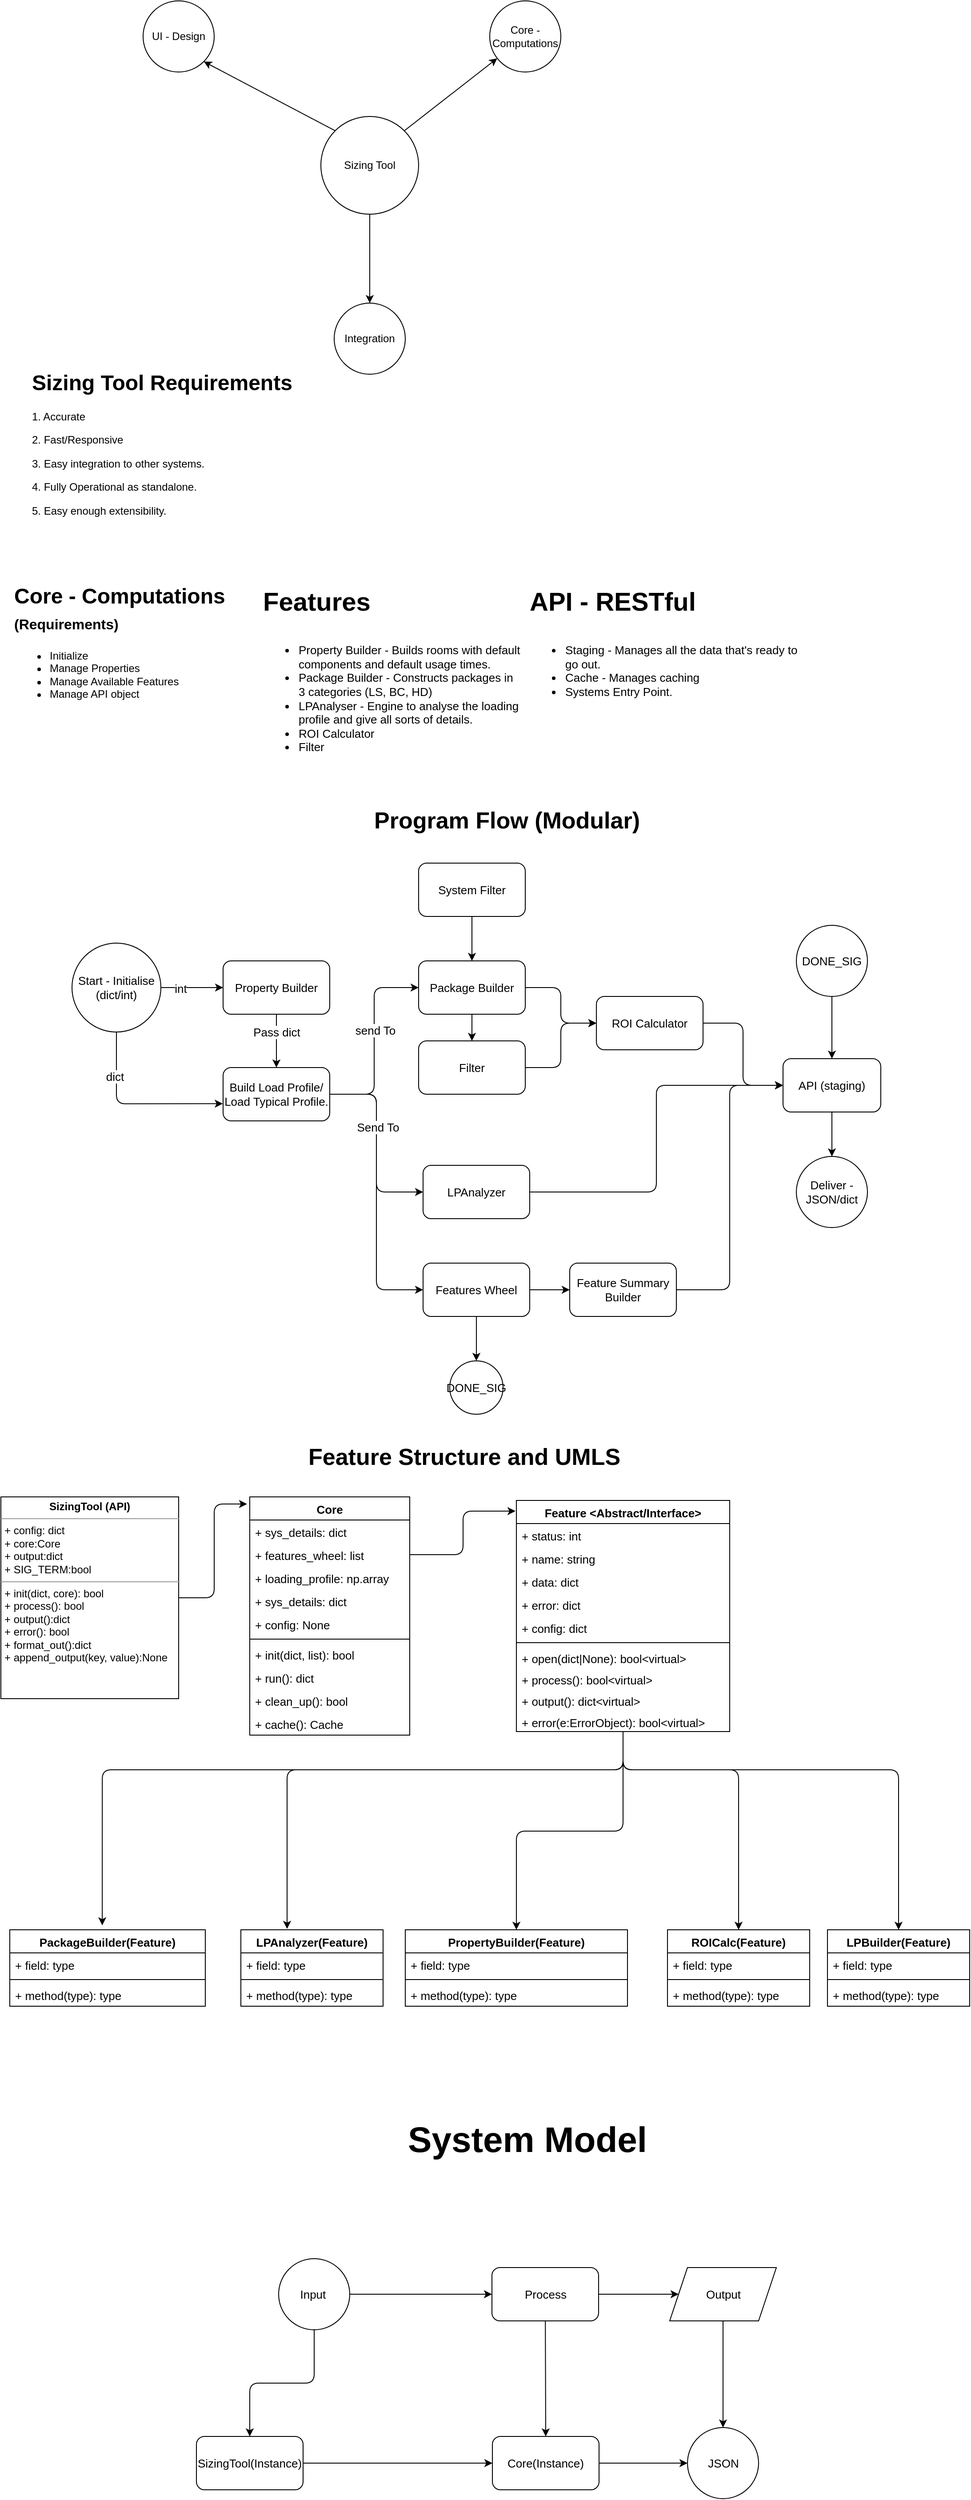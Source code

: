 <mxfile>
    <diagram id="0gC9hdpC3Vi6iD3xvtct" name="Page-1">
        <mxGraphModel dx="1204" dy="593" grid="1" gridSize="10" guides="1" tooltips="1" connect="1" arrows="1" fold="1" page="1" pageScale="1" pageWidth="1100" pageHeight="850" math="0" shadow="0">
            <root>
                <mxCell id="0"/>
                <mxCell id="1" parent="0"/>
                <mxCell id="5" style="edgeStyle=none;html=1;exitX=1;exitY=0;exitDx=0;exitDy=0;" parent="1" source="2" target="4" edge="1">
                    <mxGeometry relative="1" as="geometry"/>
                </mxCell>
                <mxCell id="6" style="edgeStyle=none;html=1;exitX=0;exitY=0;exitDx=0;exitDy=0;entryX=1;entryY=1;entryDx=0;entryDy=0;" parent="1" source="2" target="3" edge="1">
                    <mxGeometry relative="1" as="geometry"/>
                </mxCell>
                <mxCell id="9" style="edgeStyle=none;html=1;exitX=0.5;exitY=1;exitDx=0;exitDy=0;entryX=0.5;entryY=0;entryDx=0;entryDy=0;" parent="1" source="2" target="7" edge="1">
                    <mxGeometry relative="1" as="geometry"/>
                </mxCell>
                <mxCell id="2" value="Sizing Tool" style="ellipse;whiteSpace=wrap;html=1;aspect=fixed;" parent="1" vertex="1">
                    <mxGeometry x="370" y="330" width="110" height="110" as="geometry"/>
                </mxCell>
                <mxCell id="3" value="UI - Design" style="ellipse;whiteSpace=wrap;html=1;aspect=fixed;" parent="1" vertex="1">
                    <mxGeometry x="170" y="200" width="80" height="80" as="geometry"/>
                </mxCell>
                <mxCell id="4" value="Core - Computations" style="ellipse;whiteSpace=wrap;html=1;aspect=fixed;" parent="1" vertex="1">
                    <mxGeometry x="560" y="200" width="80" height="80" as="geometry"/>
                </mxCell>
                <mxCell id="7" value="Integration" style="ellipse;whiteSpace=wrap;html=1;aspect=fixed;" parent="1" vertex="1">
                    <mxGeometry x="385" y="540" width="80" height="80" as="geometry"/>
                </mxCell>
                <mxCell id="10" value="&lt;h1&gt;Sizing Tool Requirements&lt;/h1&gt;&lt;p&gt;1. Accurate&lt;/p&gt;&lt;p&gt;2. Fast/Responsive&lt;/p&gt;&lt;p&gt;3. Easy integration to other systems.&lt;/p&gt;&lt;p&gt;4. Fully Operational as standalone.&lt;/p&gt;&lt;p&gt;5. Easy enough extensibility.&lt;/p&gt;" style="text;html=1;strokeColor=none;fillColor=none;spacing=5;spacingTop=-20;whiteSpace=wrap;overflow=hidden;rounded=0;" parent="1" vertex="1">
                    <mxGeometry x="40" y="610" width="310" height="180" as="geometry"/>
                </mxCell>
                <mxCell id="11" value="&lt;h1&gt;Core - Computations &lt;font style=&quot;font-size: 16px&quot;&gt;(Requirements)&lt;/font&gt;&lt;/h1&gt;&lt;p&gt;&lt;/p&gt;&lt;ul&gt;&lt;li&gt;Initialize&amp;nbsp;&lt;/li&gt;&lt;li&gt;Manage Properties&lt;/li&gt;&lt;li&gt;Manage Available Features&lt;/li&gt;&lt;li&gt;Manage API object&lt;/li&gt;&lt;/ul&gt;&lt;p&gt;&lt;/p&gt;" style="text;html=1;strokeColor=none;fillColor=none;spacing=5;spacingTop=-20;whiteSpace=wrap;overflow=hidden;rounded=0;" parent="1" vertex="1">
                    <mxGeometry x="20" y="850" width="290" height="230" as="geometry"/>
                </mxCell>
                <mxCell id="12" value="&lt;h1 style=&quot;font-size: 29px&quot;&gt;&lt;font style=&quot;font-size: 29px&quot;&gt;Features&lt;/font&gt;&lt;/h1&gt;&lt;p style=&quot;font-size: 29px&quot;&gt;&lt;/p&gt;&lt;ul style=&quot;font-size: 13px&quot;&gt;&lt;li&gt;&lt;font style=&quot;font-size: 13px&quot;&gt;Property Builder - Builds rooms with default components and default usage times.&lt;/font&gt;&lt;/li&gt;&lt;li&gt;&lt;font style=&quot;font-size: 13px&quot;&gt;Package Builder - Constructs packages in 3 categories (LS, BC, HD)&lt;/font&gt;&lt;/li&gt;&lt;li&gt;LPAnalyser - Engine to analyse the loading profile and give all sorts of details.&lt;/li&gt;&lt;li&gt;ROI Calculator&lt;/li&gt;&lt;li&gt;Filter&lt;/li&gt;&lt;/ul&gt;&lt;p&gt;&lt;/p&gt;" style="text;html=1;strokeColor=none;fillColor=none;spacing=5;spacingTop=-20;whiteSpace=wrap;overflow=hidden;rounded=0;fontSize=16;" parent="1" vertex="1">
                    <mxGeometry x="300" y="850" width="300" height="240" as="geometry"/>
                </mxCell>
                <mxCell id="13" value="&lt;h1 style=&quot;font-size: 29px&quot;&gt;API - RESTful&lt;/h1&gt;&lt;p style=&quot;font-size: 29px&quot;&gt;&lt;/p&gt;&lt;ul style=&quot;font-size: 13px&quot;&gt;&lt;li&gt;Staging - Manages all the data that's ready to go out.&lt;/li&gt;&lt;li&gt;Cache - Manages caching&lt;/li&gt;&lt;li&gt;Systems Entry Point.&lt;/li&gt;&lt;/ul&gt;&lt;p&gt;&lt;/p&gt;" style="text;html=1;strokeColor=none;fillColor=none;spacing=5;spacingTop=-20;whiteSpace=wrap;overflow=hidden;rounded=0;fontSize=16;" parent="1" vertex="1">
                    <mxGeometry x="600" y="850" width="320" height="240" as="geometry"/>
                </mxCell>
                <mxCell id="15" value="&lt;h1&gt;Program Flow (Modular)&lt;/h1&gt;&lt;div&gt;&lt;br&gt;&lt;/div&gt;" style="text;html=1;strokeColor=none;fillColor=none;spacing=5;spacingTop=-20;whiteSpace=wrap;overflow=hidden;rounded=0;labelBackgroundColor=none;fontSize=13;" parent="1" vertex="1">
                    <mxGeometry x="425" y="1100" width="350" height="40" as="geometry"/>
                </mxCell>
                <mxCell id="27" value="" style="edgeStyle=none;html=1;fontSize=13;" parent="1" source="16" target="23" edge="1">
                    <mxGeometry relative="1" as="geometry"/>
                </mxCell>
                <mxCell id="32" value="int" style="edgeLabel;html=1;align=center;verticalAlign=middle;resizable=0;points=[];fontSize=13;" parent="27" vertex="1" connectable="0">
                    <mxGeometry x="-0.389" y="-1" relative="1" as="geometry">
                        <mxPoint as="offset"/>
                    </mxGeometry>
                </mxCell>
                <mxCell id="31" style="edgeStyle=orthogonalEdgeStyle;html=1;exitX=0.5;exitY=1;exitDx=0;exitDy=0;entryX=-0.003;entryY=0.678;entryDx=0;entryDy=0;entryPerimeter=0;fontSize=13;" parent="1" source="16" target="18" edge="1">
                    <mxGeometry relative="1" as="geometry"/>
                </mxCell>
                <mxCell id="33" value="dict" style="edgeLabel;html=1;align=center;verticalAlign=middle;resizable=0;points=[];fontSize=13;" parent="31" vertex="1" connectable="0">
                    <mxGeometry x="-0.505" y="-2" relative="1" as="geometry">
                        <mxPoint as="offset"/>
                    </mxGeometry>
                </mxCell>
                <mxCell id="16" value="Start - Initialise&lt;br&gt;(dict/int)" style="ellipse;whiteSpace=wrap;html=1;aspect=fixed;labelBackgroundColor=none;fontSize=13;" parent="1" vertex="1">
                    <mxGeometry x="90" y="1260" width="100" height="100" as="geometry"/>
                </mxCell>
                <mxCell id="34" style="edgeStyle=orthogonalEdgeStyle;html=1;entryX=0;entryY=0.5;entryDx=0;entryDy=0;fontSize=13;" parent="1" source="18" target="20" edge="1">
                    <mxGeometry relative="1" as="geometry"/>
                </mxCell>
                <mxCell id="35" value="send To" style="edgeLabel;html=1;align=center;verticalAlign=middle;resizable=0;points=[];fontSize=13;" parent="34" vertex="1" connectable="0">
                    <mxGeometry x="0.11" y="-1" relative="1" as="geometry">
                        <mxPoint as="offset"/>
                    </mxGeometry>
                </mxCell>
                <mxCell id="42" style="edgeStyle=orthogonalEdgeStyle;html=1;exitX=1;exitY=0.5;exitDx=0;exitDy=0;entryX=0;entryY=0.5;entryDx=0;entryDy=0;fontSize=13;" parent="1" source="18" target="36" edge="1">
                    <mxGeometry relative="1" as="geometry"/>
                </mxCell>
                <mxCell id="76" style="edgeStyle=orthogonalEdgeStyle;html=1;entryX=0;entryY=0.5;entryDx=0;entryDy=0;fontSize=13;" parent="1" source="18" target="74" edge="1">
                    <mxGeometry relative="1" as="geometry"/>
                </mxCell>
                <mxCell id="77" value="Send To" style="edgeLabel;html=1;align=center;verticalAlign=middle;resizable=0;points=[];fontSize=13;" parent="76" vertex="1" connectable="0">
                    <mxGeometry x="-0.448" y="1" relative="1" as="geometry">
                        <mxPoint as="offset"/>
                    </mxGeometry>
                </mxCell>
                <mxCell id="18" value="Build Load Profile/ Load Typical Profile." style="rounded=1;whiteSpace=wrap;html=1;labelBackgroundColor=none;fontSize=13;" parent="1" vertex="1">
                    <mxGeometry x="260" y="1400" width="120" height="60" as="geometry"/>
                </mxCell>
                <mxCell id="45" value="" style="edgeStyle=none;html=1;fontSize=13;" parent="1" source="20" target="43" edge="1">
                    <mxGeometry relative="1" as="geometry"/>
                </mxCell>
                <mxCell id="47" style="edgeStyle=orthogonalEdgeStyle;html=1;exitX=1;exitY=0.5;exitDx=0;exitDy=0;entryX=0;entryY=0.5;entryDx=0;entryDy=0;fontSize=13;" parent="1" source="20" target="46" edge="1">
                    <mxGeometry relative="1" as="geometry"/>
                </mxCell>
                <mxCell id="20" value="Package Builder" style="rounded=1;whiteSpace=wrap;html=1;labelBackgroundColor=none;fontSize=13;" parent="1" vertex="1">
                    <mxGeometry x="480" y="1280" width="120" height="60" as="geometry"/>
                </mxCell>
                <mxCell id="28" value="" style="edgeStyle=none;html=1;fontSize=13;" parent="1" source="23" target="18" edge="1">
                    <mxGeometry relative="1" as="geometry"/>
                </mxCell>
                <mxCell id="29" value="Pass dict" style="edgeLabel;html=1;align=center;verticalAlign=middle;resizable=0;points=[];fontSize=13;" parent="28" vertex="1" connectable="0">
                    <mxGeometry x="-0.449" y="-1" relative="1" as="geometry">
                        <mxPoint x="1" y="3" as="offset"/>
                    </mxGeometry>
                </mxCell>
                <mxCell id="23" value="Property Builder" style="rounded=1;whiteSpace=wrap;html=1;labelBackgroundColor=none;fontSize=13;" parent="1" vertex="1">
                    <mxGeometry x="260" y="1280" width="120" height="60" as="geometry"/>
                </mxCell>
                <mxCell id="50" style="edgeStyle=orthogonalEdgeStyle;html=1;entryX=0;entryY=0.5;entryDx=0;entryDy=0;fontSize=13;" parent="1" source="36" target="49" edge="1">
                    <mxGeometry relative="1" as="geometry"/>
                </mxCell>
                <mxCell id="36" value="LPAnalyzer" style="rounded=1;whiteSpace=wrap;html=1;labelBackgroundColor=none;fontSize=13;" parent="1" vertex="1">
                    <mxGeometry x="485" y="1510" width="120" height="60" as="geometry"/>
                </mxCell>
                <mxCell id="48" style="edgeStyle=orthogonalEdgeStyle;html=1;exitX=1;exitY=0.5;exitDx=0;exitDy=0;fontSize=13;" parent="1" source="43" target="46" edge="1">
                    <mxGeometry relative="1" as="geometry"/>
                </mxCell>
                <mxCell id="43" value="Filter" style="rounded=1;whiteSpace=wrap;html=1;labelBackgroundColor=none;fontSize=13;" parent="1" vertex="1">
                    <mxGeometry x="480" y="1370" width="120" height="60" as="geometry"/>
                </mxCell>
                <mxCell id="51" style="edgeStyle=orthogonalEdgeStyle;html=1;entryX=0;entryY=0.5;entryDx=0;entryDy=0;fontSize=13;" parent="1" source="46" target="49" edge="1">
                    <mxGeometry relative="1" as="geometry"/>
                </mxCell>
                <mxCell id="46" value="ROI Calculator" style="rounded=1;whiteSpace=wrap;html=1;labelBackgroundColor=none;fontSize=13;" parent="1" vertex="1">
                    <mxGeometry x="680" y="1320" width="120" height="60" as="geometry"/>
                </mxCell>
                <mxCell id="53" value="" style="edgeStyle=none;html=1;fontSize=13;" parent="1" source="49" target="52" edge="1">
                    <mxGeometry relative="1" as="geometry"/>
                </mxCell>
                <mxCell id="49" value="API (staging)" style="rounded=1;whiteSpace=wrap;html=1;labelBackgroundColor=none;fontSize=13;" parent="1" vertex="1">
                    <mxGeometry x="890" y="1390" width="110" height="60" as="geometry"/>
                </mxCell>
                <mxCell id="52" value="Deliver - JSON/dict" style="ellipse;whiteSpace=wrap;html=1;aspect=fixed;labelBackgroundColor=none;fontSize=13;" parent="1" vertex="1">
                    <mxGeometry x="905" y="1500" width="80" height="80" as="geometry"/>
                </mxCell>
                <mxCell id="84" value="" style="edgeStyle=none;html=1;fontSize=13;" parent="1" source="56" target="20" edge="1">
                    <mxGeometry relative="1" as="geometry"/>
                </mxCell>
                <mxCell id="56" value="System Filter" style="rounded=1;whiteSpace=wrap;html=1;labelBackgroundColor=none;fontSize=13;" parent="1" vertex="1">
                    <mxGeometry x="480" y="1170" width="120" height="60" as="geometry"/>
                </mxCell>
                <mxCell id="62" value="&lt;span style=&quot;white-space: pre&quot;&gt;&#9;&lt;/span&gt;&lt;h1&gt;Feature Structure and UMLS&lt;/h1&gt;" style="text;html=1;strokeColor=none;fillColor=none;spacing=5;spacingTop=-20;whiteSpace=wrap;overflow=hidden;rounded=0;labelBackgroundColor=none;fontSize=13;" parent="1" vertex="1">
                    <mxGeometry x="351" y="1800" width="399" height="60" as="geometry"/>
                </mxCell>
                <mxCell id="63" value="Feature &lt;Abstract/Interface&gt;" style="swimlane;fontStyle=1;align=center;verticalAlign=top;childLayout=stackLayout;horizontal=1;startSize=26;horizontalStack=0;resizeParent=1;resizeParentMax=0;resizeLast=0;collapsible=1;marginBottom=0;labelBackgroundColor=none;fontSize=13;" parent="1" vertex="1">
                    <mxGeometry x="590" y="1887" width="240" height="260" as="geometry"/>
                </mxCell>
                <mxCell id="67" value="+ status: int" style="text;strokeColor=none;fillColor=none;align=left;verticalAlign=top;spacingLeft=4;spacingRight=4;overflow=hidden;rotatable=0;points=[[0,0.5],[1,0.5]];portConstraint=eastwest;labelBackgroundColor=none;fontSize=13;" parent="63" vertex="1">
                    <mxGeometry y="26" width="240" height="26" as="geometry"/>
                </mxCell>
                <mxCell id="73" value="+ name: string" style="text;strokeColor=none;fillColor=none;align=left;verticalAlign=top;spacingLeft=4;spacingRight=4;overflow=hidden;rotatable=0;points=[[0,0.5],[1,0.5]];portConstraint=eastwest;labelBackgroundColor=none;fontSize=13;" parent="63" vertex="1">
                    <mxGeometry y="52" width="240" height="26" as="geometry"/>
                </mxCell>
                <mxCell id="71" value="+ data: dict" style="text;strokeColor=none;fillColor=none;align=left;verticalAlign=top;spacingLeft=4;spacingRight=4;overflow=hidden;rotatable=0;points=[[0,0.5],[1,0.5]];portConstraint=eastwest;labelBackgroundColor=none;fontSize=13;" parent="63" vertex="1">
                    <mxGeometry y="78" width="240" height="26" as="geometry"/>
                </mxCell>
                <mxCell id="72" value="+ error: dict" style="text;strokeColor=none;fillColor=none;align=left;verticalAlign=top;spacingLeft=4;spacingRight=4;overflow=hidden;rotatable=0;points=[[0,0.5],[1,0.5]];portConstraint=eastwest;labelBackgroundColor=none;fontSize=13;" parent="63" vertex="1">
                    <mxGeometry y="104" width="240" height="26" as="geometry"/>
                </mxCell>
                <mxCell id="99" value="+ config: dict" style="text;strokeColor=none;fillColor=none;align=left;verticalAlign=top;spacingLeft=4;spacingRight=4;overflow=hidden;rotatable=0;points=[[0,0.5],[1,0.5]];portConstraint=eastwest;labelBackgroundColor=none;fontSize=13;" parent="63" vertex="1">
                    <mxGeometry y="130" width="240" height="26" as="geometry"/>
                </mxCell>
                <mxCell id="65" value="" style="line;strokeWidth=1;fillColor=none;align=left;verticalAlign=middle;spacingTop=-1;spacingLeft=3;spacingRight=3;rotatable=0;labelPosition=right;points=[];portConstraint=eastwest;labelBackgroundColor=none;fontSize=13;" parent="63" vertex="1">
                    <mxGeometry y="156" width="240" height="8" as="geometry"/>
                </mxCell>
                <mxCell id="66" value="+ open(dict|None): bool&lt;virtual&gt;&#10;" style="text;strokeColor=none;fillColor=none;align=left;verticalAlign=top;spacingLeft=4;spacingRight=4;overflow=hidden;rotatable=0;points=[[0,0.5],[1,0.5]];portConstraint=eastwest;labelBackgroundColor=none;fontSize=13;" parent="63" vertex="1">
                    <mxGeometry y="164" width="240" height="24" as="geometry"/>
                </mxCell>
                <mxCell id="68" value="+ process(): bool&lt;virtual&gt;" style="text;strokeColor=none;fillColor=none;align=left;verticalAlign=top;spacingLeft=4;spacingRight=4;overflow=hidden;rotatable=0;points=[[0,0.5],[1,0.5]];portConstraint=eastwest;labelBackgroundColor=none;fontSize=13;" parent="63" vertex="1">
                    <mxGeometry y="188" width="240" height="24" as="geometry"/>
                </mxCell>
                <mxCell id="69" value="+ output(): dict&lt;virtual&gt;" style="text;strokeColor=none;fillColor=none;align=left;verticalAlign=top;spacingLeft=4;spacingRight=4;overflow=hidden;rotatable=0;points=[[0,0.5],[1,0.5]];portConstraint=eastwest;labelBackgroundColor=none;fontSize=13;" parent="63" vertex="1">
                    <mxGeometry y="212" width="240" height="24" as="geometry"/>
                </mxCell>
                <mxCell id="70" value="+ error(e:ErrorObject): bool&lt;virtual&gt;" style="text;strokeColor=none;fillColor=none;align=left;verticalAlign=top;spacingLeft=4;spacingRight=4;overflow=hidden;rotatable=0;points=[[0,0.5],[1,0.5]];portConstraint=eastwest;labelBackgroundColor=none;fontSize=13;" parent="63" vertex="1">
                    <mxGeometry y="236" width="240" height="24" as="geometry"/>
                </mxCell>
                <mxCell id="79" value="" style="edgeStyle=orthogonalEdgeStyle;html=1;fontSize=13;" parent="1" source="74" target="78" edge="1">
                    <mxGeometry relative="1" as="geometry"/>
                </mxCell>
                <mxCell id="86" value="" style="edgeStyle=none;html=1;fontSize=13;" parent="1" source="74" target="85" edge="1">
                    <mxGeometry relative="1" as="geometry"/>
                </mxCell>
                <mxCell id="74" value="Features Wheel" style="rounded=1;whiteSpace=wrap;html=1;labelBackgroundColor=none;fontSize=13;" parent="1" vertex="1">
                    <mxGeometry x="485" y="1620" width="120" height="60" as="geometry"/>
                </mxCell>
                <mxCell id="80" style="edgeStyle=orthogonalEdgeStyle;html=1;entryX=0;entryY=0.5;entryDx=0;entryDy=0;fontSize=13;" parent="1" source="78" target="49" edge="1">
                    <mxGeometry relative="1" as="geometry"/>
                </mxCell>
                <mxCell id="78" value="Feature Summary Builder" style="rounded=1;whiteSpace=wrap;html=1;labelBackgroundColor=none;fontSize=13;" parent="1" vertex="1">
                    <mxGeometry x="650" y="1620" width="120" height="60" as="geometry"/>
                </mxCell>
                <mxCell id="82" value="" style="edgeStyle=orthogonalEdgeStyle;html=1;fontSize=13;" parent="1" source="81" target="49" edge="1">
                    <mxGeometry relative="1" as="geometry"/>
                </mxCell>
                <mxCell id="81" value="DONE_SIG" style="ellipse;whiteSpace=wrap;html=1;aspect=fixed;labelBackgroundColor=none;fontSize=13;" parent="1" vertex="1">
                    <mxGeometry x="905" y="1240" width="80" height="80" as="geometry"/>
                </mxCell>
                <mxCell id="85" value="DONE_SIG" style="ellipse;whiteSpace=wrap;html=1;aspect=fixed;labelBackgroundColor=none;fontSize=13;" parent="1" vertex="1">
                    <mxGeometry x="515" y="1730" width="60" height="60" as="geometry"/>
                </mxCell>
                <mxCell id="87" value="Core" style="swimlane;fontStyle=1;align=center;verticalAlign=top;childLayout=stackLayout;horizontal=1;startSize=26;horizontalStack=0;resizeParent=1;resizeParentMax=0;resizeLast=0;collapsible=1;marginBottom=0;labelBackgroundColor=none;fontSize=13;" parent="1" vertex="1">
                    <mxGeometry x="290" y="1883" width="180" height="268" as="geometry"/>
                </mxCell>
                <mxCell id="88" value="+ sys_details: dict&#10;" style="text;strokeColor=none;fillColor=none;align=left;verticalAlign=top;spacingLeft=4;spacingRight=4;overflow=hidden;rotatable=0;points=[[0,0.5],[1,0.5]];portConstraint=eastwest;labelBackgroundColor=none;fontSize=13;" parent="87" vertex="1">
                    <mxGeometry y="26" width="180" height="26" as="geometry"/>
                </mxCell>
                <mxCell id="91" value="+ features_wheel: list" style="text;strokeColor=none;fillColor=none;align=left;verticalAlign=top;spacingLeft=4;spacingRight=4;overflow=hidden;rotatable=0;points=[[0,0.5],[1,0.5]];portConstraint=eastwest;labelBackgroundColor=none;fontSize=13;" parent="87" vertex="1">
                    <mxGeometry y="52" width="180" height="26" as="geometry"/>
                </mxCell>
                <mxCell id="92" value="+ loading_profile: np.array&#10;" style="text;strokeColor=none;fillColor=none;align=left;verticalAlign=top;spacingLeft=4;spacingRight=4;overflow=hidden;rotatable=0;points=[[0,0.5],[1,0.5]];portConstraint=eastwest;labelBackgroundColor=none;fontSize=13;" parent="87" vertex="1">
                    <mxGeometry y="78" width="180" height="26" as="geometry"/>
                </mxCell>
                <mxCell id="93" value="+ sys_details: dict&#10;" style="text;strokeColor=none;fillColor=none;align=left;verticalAlign=top;spacingLeft=4;spacingRight=4;overflow=hidden;rotatable=0;points=[[0,0.5],[1,0.5]];portConstraint=eastwest;labelBackgroundColor=none;fontSize=13;" parent="87" vertex="1">
                    <mxGeometry y="104" width="180" height="26" as="geometry"/>
                </mxCell>
                <mxCell id="98" value="+ config: None&#10;" style="text;strokeColor=none;fillColor=none;align=left;verticalAlign=top;spacingLeft=4;spacingRight=4;overflow=hidden;rotatable=0;points=[[0,0.5],[1,0.5]];portConstraint=eastwest;labelBackgroundColor=none;fontSize=13;" parent="87" vertex="1">
                    <mxGeometry y="130" width="180" height="26" as="geometry"/>
                </mxCell>
                <mxCell id="89" value="" style="line;strokeWidth=1;fillColor=none;align=left;verticalAlign=middle;spacingTop=-1;spacingLeft=3;spacingRight=3;rotatable=0;labelPosition=right;points=[];portConstraint=eastwest;labelBackgroundColor=none;fontSize=13;" parent="87" vertex="1">
                    <mxGeometry y="156" width="180" height="8" as="geometry"/>
                </mxCell>
                <mxCell id="90" value="+ init(dict, list): bool" style="text;strokeColor=none;fillColor=none;align=left;verticalAlign=top;spacingLeft=4;spacingRight=4;overflow=hidden;rotatable=0;points=[[0,0.5],[1,0.5]];portConstraint=eastwest;labelBackgroundColor=none;fontSize=13;" parent="87" vertex="1">
                    <mxGeometry y="164" width="180" height="26" as="geometry"/>
                </mxCell>
                <mxCell id="94" value="+ run(): dict" style="text;strokeColor=none;fillColor=none;align=left;verticalAlign=top;spacingLeft=4;spacingRight=4;overflow=hidden;rotatable=0;points=[[0,0.5],[1,0.5]];portConstraint=eastwest;labelBackgroundColor=none;fontSize=13;" parent="87" vertex="1">
                    <mxGeometry y="190" width="180" height="26" as="geometry"/>
                </mxCell>
                <mxCell id="95" value="+ clean_up(): bool" style="text;strokeColor=none;fillColor=none;align=left;verticalAlign=top;spacingLeft=4;spacingRight=4;overflow=hidden;rotatable=0;points=[[0,0.5],[1,0.5]];portConstraint=eastwest;labelBackgroundColor=none;fontSize=13;" parent="87" vertex="1">
                    <mxGeometry y="216" width="180" height="26" as="geometry"/>
                </mxCell>
                <mxCell id="96" value="+ cache(): Cache" style="text;strokeColor=none;fillColor=none;align=left;verticalAlign=top;spacingLeft=4;spacingRight=4;overflow=hidden;rotatable=0;points=[[0,0.5],[1,0.5]];portConstraint=eastwest;labelBackgroundColor=none;fontSize=13;" parent="87" vertex="1">
                    <mxGeometry y="242" width="180" height="26" as="geometry"/>
                </mxCell>
                <mxCell id="105" style="edgeStyle=orthogonalEdgeStyle;html=1;entryX=-0.017;entryY=0.03;entryDx=0;entryDy=0;entryPerimeter=0;fontSize=13;" parent="1" source="97" target="87" edge="1">
                    <mxGeometry relative="1" as="geometry"/>
                </mxCell>
                <mxCell id="97" value="&lt;p style=&quot;margin: 0px ; margin-top: 4px ; text-align: center&quot;&gt;&lt;b&gt;SizingTool (API)&lt;/b&gt;&lt;/p&gt;&lt;hr size=&quot;1&quot;&gt;&lt;p style=&quot;margin: 0px ; margin-left: 4px&quot;&gt;+ config: dict&lt;/p&gt;&lt;p style=&quot;margin: 0px ; margin-left: 4px&quot;&gt;+ core:Core&lt;/p&gt;&lt;p style=&quot;margin: 0px ; margin-left: 4px&quot;&gt;+ output:dict&lt;/p&gt;&lt;p style=&quot;margin: 0px ; margin-left: 4px&quot;&gt;+ SIG_TERM:bool&lt;/p&gt;&lt;hr size=&quot;1&quot;&gt;&lt;p style=&quot;margin: 0px ; margin-left: 4px&quot;&gt;+ init(dict, core): bool&lt;/p&gt;&lt;p style=&quot;margin: 0px ; margin-left: 4px&quot;&gt;+ process(): bool&lt;/p&gt;&lt;p style=&quot;margin: 0px ; margin-left: 4px&quot;&gt;+ output():dict&lt;/p&gt;&lt;p style=&quot;margin: 0px ; margin-left: 4px&quot;&gt;+ error(): bool&lt;/p&gt;&lt;p style=&quot;margin: 0px ; margin-left: 4px&quot;&gt;+ format_out():dict&lt;/p&gt;&lt;p style=&quot;margin: 0px ; margin-left: 4px&quot;&gt;+ append_output(key, value):None&lt;/p&gt;" style="verticalAlign=top;align=left;overflow=fill;fontSize=12;fontFamily=Helvetica;html=1;labelBackgroundColor=none;" parent="1" vertex="1">
                    <mxGeometry x="10" y="1883" width="200" height="227" as="geometry"/>
                </mxCell>
                <mxCell id="106" style="edgeStyle=orthogonalEdgeStyle;html=1;entryX=-0.004;entryY=0.046;entryDx=0;entryDy=0;entryPerimeter=0;fontSize=13;" parent="1" source="91" target="63" edge="1">
                    <mxGeometry relative="1" as="geometry"/>
                </mxCell>
                <mxCell id="111" value="PackageBuilder(Feature)" style="swimlane;fontStyle=1;align=center;verticalAlign=top;childLayout=stackLayout;horizontal=1;startSize=26;horizontalStack=0;resizeParent=1;resizeParentMax=0;resizeLast=0;collapsible=1;marginBottom=0;labelBackgroundColor=none;fontSize=13;" parent="1" vertex="1">
                    <mxGeometry x="20" y="2370" width="220" height="86" as="geometry"/>
                </mxCell>
                <mxCell id="112" value="+ field: type" style="text;strokeColor=none;fillColor=none;align=left;verticalAlign=top;spacingLeft=4;spacingRight=4;overflow=hidden;rotatable=0;points=[[0,0.5],[1,0.5]];portConstraint=eastwest;labelBackgroundColor=none;fontSize=13;" parent="111" vertex="1">
                    <mxGeometry y="26" width="220" height="26" as="geometry"/>
                </mxCell>
                <mxCell id="113" value="" style="line;strokeWidth=1;fillColor=none;align=left;verticalAlign=middle;spacingTop=-1;spacingLeft=3;spacingRight=3;rotatable=0;labelPosition=right;points=[];portConstraint=eastwest;labelBackgroundColor=none;fontSize=13;" parent="111" vertex="1">
                    <mxGeometry y="52" width="220" height="8" as="geometry"/>
                </mxCell>
                <mxCell id="114" value="+ method(type): type" style="text;strokeColor=none;fillColor=none;align=left;verticalAlign=top;spacingLeft=4;spacingRight=4;overflow=hidden;rotatable=0;points=[[0,0.5],[1,0.5]];portConstraint=eastwest;labelBackgroundColor=none;fontSize=13;" parent="111" vertex="1">
                    <mxGeometry y="60" width="220" height="26" as="geometry"/>
                </mxCell>
                <mxCell id="115" style="edgeStyle=orthogonalEdgeStyle;html=1;entryX=0.473;entryY=-0.058;entryDx=0;entryDy=0;entryPerimeter=0;fontSize=13;" parent="1" source="70" target="111" edge="1">
                    <mxGeometry relative="1" as="geometry">
                        <Array as="points">
                            <mxPoint x="710" y="2190"/>
                            <mxPoint x="124" y="2190"/>
                        </Array>
                    </mxGeometry>
                </mxCell>
                <mxCell id="116" value="LPAnalyzer(Feature)" style="swimlane;fontStyle=1;align=center;verticalAlign=top;childLayout=stackLayout;horizontal=1;startSize=26;horizontalStack=0;resizeParent=1;resizeParentMax=0;resizeLast=0;collapsible=1;marginBottom=0;labelBackgroundColor=none;fontSize=13;" parent="1" vertex="1">
                    <mxGeometry x="280" y="2370" width="160" height="86" as="geometry"/>
                </mxCell>
                <mxCell id="117" value="+ field: type" style="text;strokeColor=none;fillColor=none;align=left;verticalAlign=top;spacingLeft=4;spacingRight=4;overflow=hidden;rotatable=0;points=[[0,0.5],[1,0.5]];portConstraint=eastwest;labelBackgroundColor=none;fontSize=13;" parent="116" vertex="1">
                    <mxGeometry y="26" width="160" height="26" as="geometry"/>
                </mxCell>
                <mxCell id="118" value="" style="line;strokeWidth=1;fillColor=none;align=left;verticalAlign=middle;spacingTop=-1;spacingLeft=3;spacingRight=3;rotatable=0;labelPosition=right;points=[];portConstraint=eastwest;labelBackgroundColor=none;fontSize=13;" parent="116" vertex="1">
                    <mxGeometry y="52" width="160" height="8" as="geometry"/>
                </mxCell>
                <mxCell id="119" value="+ method(type): type" style="text;strokeColor=none;fillColor=none;align=left;verticalAlign=top;spacingLeft=4;spacingRight=4;overflow=hidden;rotatable=0;points=[[0,0.5],[1,0.5]];portConstraint=eastwest;labelBackgroundColor=none;fontSize=13;" parent="116" vertex="1">
                    <mxGeometry y="60" width="160" height="26" as="geometry"/>
                </mxCell>
                <mxCell id="120" style="edgeStyle=orthogonalEdgeStyle;html=1;entryX=0.325;entryY=-0.012;entryDx=0;entryDy=0;entryPerimeter=0;fontSize=13;" parent="1" source="70" target="116" edge="1">
                    <mxGeometry relative="1" as="geometry">
                        <Array as="points">
                            <mxPoint x="710" y="2190"/>
                            <mxPoint x="332" y="2190"/>
                        </Array>
                    </mxGeometry>
                </mxCell>
                <mxCell id="122" value="PropertyBuilder(Feature)" style="swimlane;fontStyle=1;align=center;verticalAlign=top;childLayout=stackLayout;horizontal=1;startSize=26;horizontalStack=0;resizeParent=1;resizeParentMax=0;resizeLast=0;collapsible=1;marginBottom=0;labelBackgroundColor=none;fontSize=13;" parent="1" vertex="1">
                    <mxGeometry x="465" y="2370" width="250" height="86" as="geometry"/>
                </mxCell>
                <mxCell id="123" value="+ field: type" style="text;strokeColor=none;fillColor=none;align=left;verticalAlign=top;spacingLeft=4;spacingRight=4;overflow=hidden;rotatable=0;points=[[0,0.5],[1,0.5]];portConstraint=eastwest;labelBackgroundColor=none;fontSize=13;" parent="122" vertex="1">
                    <mxGeometry y="26" width="250" height="26" as="geometry"/>
                </mxCell>
                <mxCell id="124" value="" style="line;strokeWidth=1;fillColor=none;align=left;verticalAlign=middle;spacingTop=-1;spacingLeft=3;spacingRight=3;rotatable=0;labelPosition=right;points=[];portConstraint=eastwest;labelBackgroundColor=none;fontSize=13;" parent="122" vertex="1">
                    <mxGeometry y="52" width="250" height="8" as="geometry"/>
                </mxCell>
                <mxCell id="125" value="+ method(type): type" style="text;strokeColor=none;fillColor=none;align=left;verticalAlign=top;spacingLeft=4;spacingRight=4;overflow=hidden;rotatable=0;points=[[0,0.5],[1,0.5]];portConstraint=eastwest;labelBackgroundColor=none;fontSize=13;" parent="122" vertex="1">
                    <mxGeometry y="60" width="250" height="26" as="geometry"/>
                </mxCell>
                <mxCell id="127" value="ROICalc(Feature)" style="swimlane;fontStyle=1;align=center;verticalAlign=top;childLayout=stackLayout;horizontal=1;startSize=26;horizontalStack=0;resizeParent=1;resizeParentMax=0;resizeLast=0;collapsible=1;marginBottom=0;labelBackgroundColor=none;fontSize=13;" parent="1" vertex="1">
                    <mxGeometry x="760" y="2370" width="160" height="86" as="geometry"/>
                </mxCell>
                <mxCell id="128" value="+ field: type" style="text;strokeColor=none;fillColor=none;align=left;verticalAlign=top;spacingLeft=4;spacingRight=4;overflow=hidden;rotatable=0;points=[[0,0.5],[1,0.5]];portConstraint=eastwest;labelBackgroundColor=none;fontSize=13;" parent="127" vertex="1">
                    <mxGeometry y="26" width="160" height="26" as="geometry"/>
                </mxCell>
                <mxCell id="129" value="" style="line;strokeWidth=1;fillColor=none;align=left;verticalAlign=middle;spacingTop=-1;spacingLeft=3;spacingRight=3;rotatable=0;labelPosition=right;points=[];portConstraint=eastwest;labelBackgroundColor=none;fontSize=13;" parent="127" vertex="1">
                    <mxGeometry y="52" width="160" height="8" as="geometry"/>
                </mxCell>
                <mxCell id="130" value="+ method(type): type" style="text;strokeColor=none;fillColor=none;align=left;verticalAlign=top;spacingLeft=4;spacingRight=4;overflow=hidden;rotatable=0;points=[[0,0.5],[1,0.5]];portConstraint=eastwest;labelBackgroundColor=none;fontSize=13;" parent="127" vertex="1">
                    <mxGeometry y="60" width="160" height="26" as="geometry"/>
                </mxCell>
                <mxCell id="131" style="edgeStyle=orthogonalEdgeStyle;html=1;entryX=0.5;entryY=0;entryDx=0;entryDy=0;fontSize=13;" parent="1" source="70" target="127" edge="1">
                    <mxGeometry relative="1" as="geometry">
                        <Array as="points">
                            <mxPoint x="710" y="2190"/>
                            <mxPoint x="840" y="2190"/>
                        </Array>
                    </mxGeometry>
                </mxCell>
                <mxCell id="132" style="edgeStyle=orthogonalEdgeStyle;html=1;fontSize=13;" parent="1" source="70" target="122" edge="1">
                    <mxGeometry relative="1" as="geometry">
                        <Array as="points">
                            <mxPoint x="710" y="2259"/>
                            <mxPoint x="590" y="2259"/>
                        </Array>
                    </mxGeometry>
                </mxCell>
                <mxCell id="133" value="LPBuilder(Feature)" style="swimlane;fontStyle=1;align=center;verticalAlign=top;childLayout=stackLayout;horizontal=1;startSize=26;horizontalStack=0;resizeParent=1;resizeParentMax=0;resizeLast=0;collapsible=1;marginBottom=0;labelBackgroundColor=none;fontSize=13;" parent="1" vertex="1">
                    <mxGeometry x="940" y="2370" width="160" height="86" as="geometry"/>
                </mxCell>
                <mxCell id="134" value="+ field: type" style="text;strokeColor=none;fillColor=none;align=left;verticalAlign=top;spacingLeft=4;spacingRight=4;overflow=hidden;rotatable=0;points=[[0,0.5],[1,0.5]];portConstraint=eastwest;labelBackgroundColor=none;fontSize=13;" parent="133" vertex="1">
                    <mxGeometry y="26" width="160" height="26" as="geometry"/>
                </mxCell>
                <mxCell id="135" value="" style="line;strokeWidth=1;fillColor=none;align=left;verticalAlign=middle;spacingTop=-1;spacingLeft=3;spacingRight=3;rotatable=0;labelPosition=right;points=[];portConstraint=eastwest;labelBackgroundColor=none;fontSize=13;" parent="133" vertex="1">
                    <mxGeometry y="52" width="160" height="8" as="geometry"/>
                </mxCell>
                <mxCell id="136" value="+ method(type): type" style="text;strokeColor=none;fillColor=none;align=left;verticalAlign=top;spacingLeft=4;spacingRight=4;overflow=hidden;rotatable=0;points=[[0,0.5],[1,0.5]];portConstraint=eastwest;labelBackgroundColor=none;fontSize=13;" parent="133" vertex="1">
                    <mxGeometry y="60" width="160" height="26" as="geometry"/>
                </mxCell>
                <mxCell id="137" style="edgeStyle=orthogonalEdgeStyle;html=1;fontSize=13;" parent="1" source="70" target="133" edge="1">
                    <mxGeometry relative="1" as="geometry">
                        <Array as="points">
                            <mxPoint x="710" y="2190"/>
                            <mxPoint x="1020" y="2190"/>
                        </Array>
                    </mxGeometry>
                </mxCell>
                <mxCell id="138" value="&lt;font style=&quot;font-size: 40px&quot;&gt;System Model&lt;/font&gt;" style="text;html=1;strokeColor=none;fillColor=none;align=center;verticalAlign=middle;whiteSpace=wrap;rounded=0;labelBackgroundColor=none;fontSize=13;fontStyle=1" parent="1" vertex="1">
                    <mxGeometry x="435" y="2560" width="335" height="90" as="geometry"/>
                </mxCell>
                <mxCell id="145" style="edgeStyle=none;html=1;exitX=1;exitY=0.5;exitDx=0;exitDy=0;fontSize=13;" parent="1" source="140" target="141" edge="1">
                    <mxGeometry relative="1" as="geometry"/>
                </mxCell>
                <mxCell id="150" style="edgeStyle=orthogonalEdgeStyle;html=1;fontSize=13;" parent="1" source="140" target="148" edge="1">
                    <mxGeometry relative="1" as="geometry"/>
                </mxCell>
                <mxCell id="140" value="Input&amp;nbsp;" style="ellipse;whiteSpace=wrap;html=1;aspect=fixed;labelBackgroundColor=none;fontSize=13;" parent="1" vertex="1">
                    <mxGeometry x="322.5" y="2740" width="80" height="80" as="geometry"/>
                </mxCell>
                <mxCell id="147" value="" style="edgeStyle=none;html=1;fontSize=13;" parent="1" source="141" target="142" edge="1">
                    <mxGeometry relative="1" as="geometry"/>
                </mxCell>
                <mxCell id="153" style="edgeStyle=none;html=1;entryX=0.5;entryY=0;entryDx=0;entryDy=0;fontSize=13;" parent="1" source="141" target="151" edge="1">
                    <mxGeometry relative="1" as="geometry"/>
                </mxCell>
                <mxCell id="141" value="Process" style="rounded=1;whiteSpace=wrap;html=1;labelBackgroundColor=none;fontSize=13;" parent="1" vertex="1">
                    <mxGeometry x="562.5" y="2750" width="120" height="60" as="geometry"/>
                </mxCell>
                <mxCell id="156" style="edgeStyle=none;html=1;entryX=0.5;entryY=0;entryDx=0;entryDy=0;fontSize=13;" parent="1" source="142" target="154" edge="1">
                    <mxGeometry relative="1" as="geometry"/>
                </mxCell>
                <mxCell id="142" value="Output" style="shape=parallelogram;perimeter=parallelogramPerimeter;whiteSpace=wrap;html=1;fixedSize=1;labelBackgroundColor=none;fontSize=13;" parent="1" vertex="1">
                    <mxGeometry x="762.5" y="2750" width="120" height="60" as="geometry"/>
                </mxCell>
                <mxCell id="152" style="edgeStyle=none;html=1;fontSize=13;" parent="1" source="148" target="151" edge="1">
                    <mxGeometry relative="1" as="geometry"/>
                </mxCell>
                <mxCell id="148" value="SizingTool(Instance)" style="rounded=1;whiteSpace=wrap;html=1;labelBackgroundColor=none;fontSize=13;" parent="1" vertex="1">
                    <mxGeometry x="230" y="2940" width="120" height="60" as="geometry"/>
                </mxCell>
                <mxCell id="155" value="" style="edgeStyle=none;html=1;fontSize=13;" parent="1" source="151" target="154" edge="1">
                    <mxGeometry relative="1" as="geometry"/>
                </mxCell>
                <mxCell id="151" value="Core(Instance)" style="rounded=1;whiteSpace=wrap;html=1;labelBackgroundColor=none;fontSize=13;" parent="1" vertex="1">
                    <mxGeometry x="563" y="2940" width="120" height="60" as="geometry"/>
                </mxCell>
                <mxCell id="154" value="JSON" style="ellipse;whiteSpace=wrap;html=1;aspect=fixed;labelBackgroundColor=none;fontSize=13;" parent="1" vertex="1">
                    <mxGeometry x="782.5" y="2930" width="80" height="80" as="geometry"/>
                </mxCell>
            </root>
        </mxGraphModel>
    </diagram>
</mxfile>